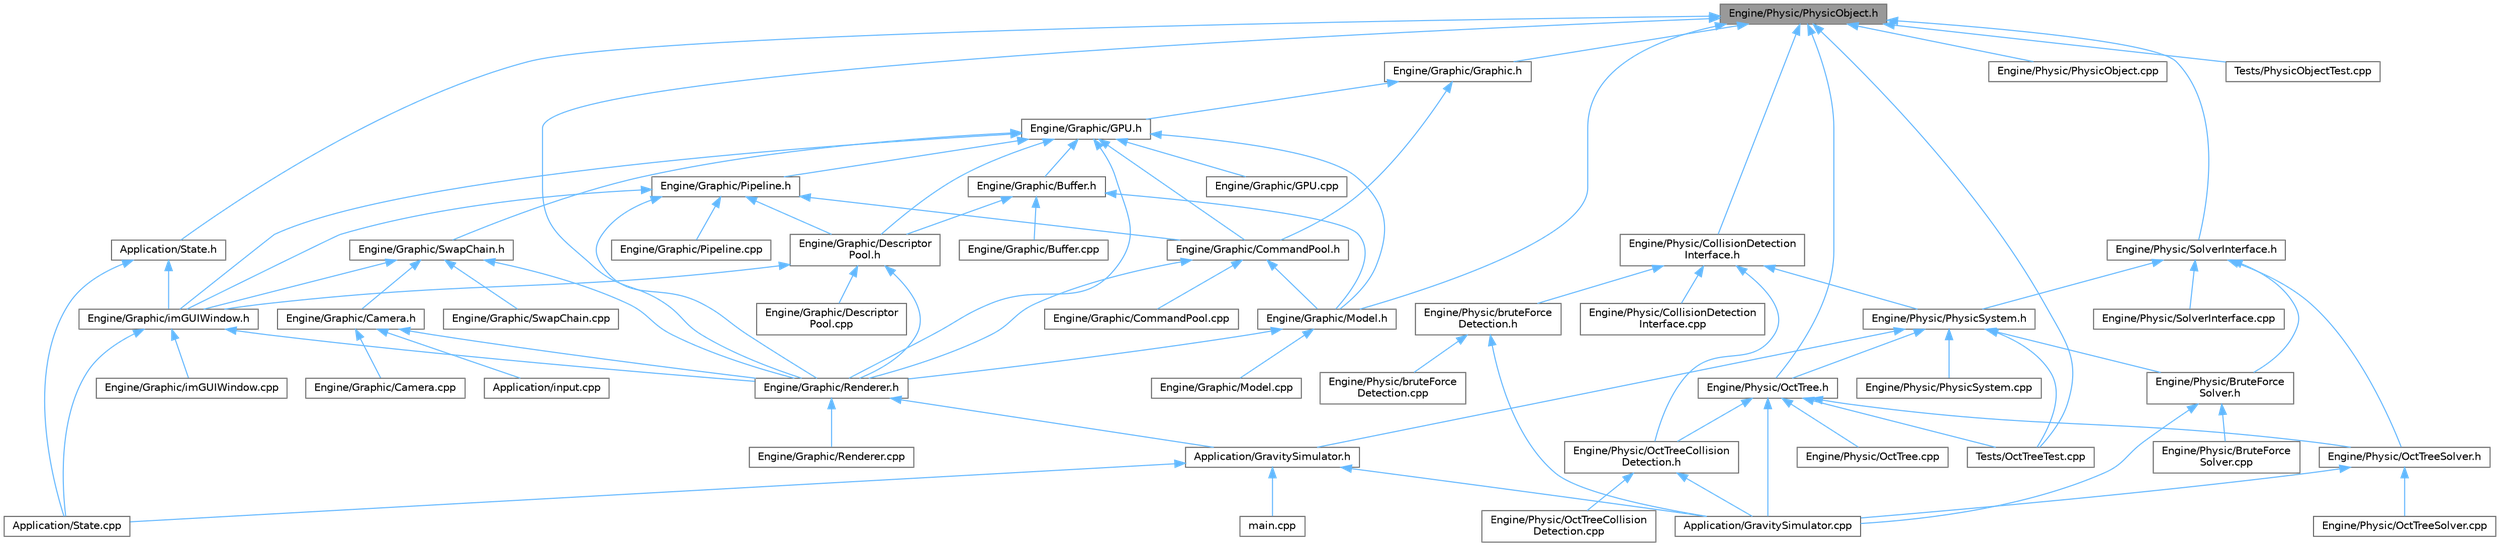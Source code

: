 digraph "Engine/Physic/PhysicObject.h"
{
 // LATEX_PDF_SIZE
  bgcolor="transparent";
  edge [fontname=Helvetica,fontsize=10,labelfontname=Helvetica,labelfontsize=10];
  node [fontname=Helvetica,fontsize=10,shape=box,height=0.2,width=0.4];
  Node1 [id="Node000001",label="Engine/Physic/PhysicObject.h",height=0.2,width=0.4,color="gray40", fillcolor="grey60", style="filled", fontcolor="black",tooltip="Define la clase PhysicObject para representar un objeto físico en la simulación, proporcionando métod..."];
  Node1 -> Node2 [id="edge1_Node000001_Node000002",dir="back",color="steelblue1",style="solid",tooltip=" "];
  Node2 [id="Node000002",label="Application/State.h",height=0.2,width=0.4,color="grey40", fillcolor="white", style="filled",URL="$_state_8h.html",tooltip="Define los estados y la máquina de estados para la aplicación."];
  Node2 -> Node3 [id="edge2_Node000002_Node000003",dir="back",color="steelblue1",style="solid",tooltip=" "];
  Node3 [id="Node000003",label="Application/State.cpp",height=0.2,width=0.4,color="grey40", fillcolor="white", style="filled",URL="$_state_8cpp.html",tooltip=" "];
  Node2 -> Node4 [id="edge3_Node000002_Node000004",dir="back",color="steelblue1",style="solid",tooltip=" "];
  Node4 [id="Node000004",label="Engine/Graphic/imGUIWindow.h",height=0.2,width=0.4,color="grey40", fillcolor="white", style="filled",URL="$im_g_u_i_window_8h.html",tooltip="Integra ImGui en la aplicación, gestionando la interfaz gráfica."];
  Node4 -> Node3 [id="edge4_Node000004_Node000003",dir="back",color="steelblue1",style="solid",tooltip=" "];
  Node4 -> Node5 [id="edge5_Node000004_Node000005",dir="back",color="steelblue1",style="solid",tooltip=" "];
  Node5 [id="Node000005",label="Engine/Graphic/Renderer.h",height=0.2,width=0.4,color="grey40", fillcolor="white", style="filled",URL="$_renderer_8h.html",tooltip="Define la clase Renderer, encargada de gestionar la renderización utilizando Vulkan."];
  Node5 -> Node6 [id="edge6_Node000005_Node000006",dir="back",color="steelblue1",style="solid",tooltip=" "];
  Node6 [id="Node000006",label="Application/GravitySimulator.h",height=0.2,width=0.4,color="grey40", fillcolor="white", style="filled",URL="$_gravity_simulator_8h.html",tooltip="Header para la simulación de gravedad."];
  Node6 -> Node7 [id="edge7_Node000006_Node000007",dir="back",color="steelblue1",style="solid",tooltip=" "];
  Node7 [id="Node000007",label="Application/GravitySimulator.cpp",height=0.2,width=0.4,color="grey40", fillcolor="white", style="filled",URL="$_gravity_simulator_8cpp.html",tooltip=" "];
  Node6 -> Node3 [id="edge8_Node000006_Node000003",dir="back",color="steelblue1",style="solid",tooltip=" "];
  Node6 -> Node8 [id="edge9_Node000006_Node000008",dir="back",color="steelblue1",style="solid",tooltip=" "];
  Node8 [id="Node000008",label="main.cpp",height=0.2,width=0.4,color="grey40", fillcolor="white", style="filled",URL="$main_8cpp.html",tooltip="Punto de entrada de la aplicación."];
  Node5 -> Node9 [id="edge10_Node000005_Node000009",dir="back",color="steelblue1",style="solid",tooltip=" "];
  Node9 [id="Node000009",label="Engine/Graphic/Renderer.cpp",height=0.2,width=0.4,color="grey40", fillcolor="white", style="filled",URL="$_renderer_8cpp.html",tooltip=" "];
  Node4 -> Node10 [id="edge11_Node000004_Node000010",dir="back",color="steelblue1",style="solid",tooltip=" "];
  Node10 [id="Node000010",label="Engine/Graphic/imGUIWindow.cpp",height=0.2,width=0.4,color="grey40", fillcolor="white", style="filled",URL="$im_g_u_i_window_8cpp.html",tooltip=" "];
  Node1 -> Node11 [id="edge12_Node000001_Node000011",dir="back",color="steelblue1",style="solid",tooltip=" "];
  Node11 [id="Node000011",label="Engine/Graphic/Graphic.h",height=0.2,width=0.4,color="grey40", fillcolor="white", style="filled",URL="$_graphic_8h.html",tooltip="Define las estructuras y constantes utilizadas en la gestión de recursos gráficos con Vulkan."];
  Node11 -> Node12 [id="edge13_Node000011_Node000012",dir="back",color="steelblue1",style="solid",tooltip=" "];
  Node12 [id="Node000012",label="Engine/Graphic/CommandPool.h",height=0.2,width=0.4,color="grey40", fillcolor="white", style="filled",URL="$_command_pool_8h.html",tooltip="Gestiona la creación y administración de un pool de comandos para la GPU."];
  Node12 -> Node13 [id="edge14_Node000012_Node000013",dir="back",color="steelblue1",style="solid",tooltip=" "];
  Node13 [id="Node000013",label="Engine/Graphic/CommandPool.cpp",height=0.2,width=0.4,color="grey40", fillcolor="white", style="filled",URL="$_command_pool_8cpp.html",tooltip=" "];
  Node12 -> Node14 [id="edge15_Node000012_Node000014",dir="back",color="steelblue1",style="solid",tooltip=" "];
  Node14 [id="Node000014",label="Engine/Graphic/Model.h",height=0.2,width=0.4,color="grey40", fillcolor="white", style="filled",URL="$_model_8h.html",tooltip="Define la clase Model para representar modelos 3D generados a partir de parámetros geométricos."];
  Node14 -> Node15 [id="edge16_Node000014_Node000015",dir="back",color="steelblue1",style="solid",tooltip=" "];
  Node15 [id="Node000015",label="Engine/Graphic/Model.cpp",height=0.2,width=0.4,color="grey40", fillcolor="white", style="filled",URL="$_model_8cpp.html",tooltip=" "];
  Node14 -> Node5 [id="edge17_Node000014_Node000005",dir="back",color="steelblue1",style="solid",tooltip=" "];
  Node12 -> Node5 [id="edge18_Node000012_Node000005",dir="back",color="steelblue1",style="solid",tooltip=" "];
  Node11 -> Node16 [id="edge19_Node000011_Node000016",dir="back",color="steelblue1",style="solid",tooltip=" "];
  Node16 [id="Node000016",label="Engine/Graphic/GPU.h",height=0.2,width=0.4,color="grey40", fillcolor="white", style="filled",URL="$_g_p_u_8h.html",tooltip="Gestiona los recursos de la GPU y la interacción con Vulkan, utilizando la ventana provista."];
  Node16 -> Node17 [id="edge20_Node000016_Node000017",dir="back",color="steelblue1",style="solid",tooltip=" "];
  Node17 [id="Node000017",label="Engine/Graphic/Buffer.h",height=0.2,width=0.4,color="grey40", fillcolor="white", style="filled",URL="$_buffer_8h.html",tooltip="Gestiona los buffers de Vulkan, permitiendo la creación, mapeo y escritura de datos."];
  Node17 -> Node18 [id="edge21_Node000017_Node000018",dir="back",color="steelblue1",style="solid",tooltip=" "];
  Node18 [id="Node000018",label="Engine/Graphic/Buffer.cpp",height=0.2,width=0.4,color="grey40", fillcolor="white", style="filled",URL="$_buffer_8cpp.html",tooltip=" "];
  Node17 -> Node19 [id="edge22_Node000017_Node000019",dir="back",color="steelblue1",style="solid",tooltip=" "];
  Node19 [id="Node000019",label="Engine/Graphic/Descriptor\lPool.h",height=0.2,width=0.4,color="grey40", fillcolor="white", style="filled",URL="$_descriptor_pool_8h.html",tooltip="Gestiona los conjuntos de descriptores para buffers uniformes y la configuración del pipeline gráfico..."];
  Node19 -> Node20 [id="edge23_Node000019_Node000020",dir="back",color="steelblue1",style="solid",tooltip=" "];
  Node20 [id="Node000020",label="Engine/Graphic/Descriptor\lPool.cpp",height=0.2,width=0.4,color="grey40", fillcolor="white", style="filled",URL="$_descriptor_pool_8cpp.html",tooltip=" "];
  Node19 -> Node5 [id="edge24_Node000019_Node000005",dir="back",color="steelblue1",style="solid",tooltip=" "];
  Node19 -> Node4 [id="edge25_Node000019_Node000004",dir="back",color="steelblue1",style="solid",tooltip=" "];
  Node17 -> Node14 [id="edge26_Node000017_Node000014",dir="back",color="steelblue1",style="solid",tooltip=" "];
  Node16 -> Node12 [id="edge27_Node000016_Node000012",dir="back",color="steelblue1",style="solid",tooltip=" "];
  Node16 -> Node19 [id="edge28_Node000016_Node000019",dir="back",color="steelblue1",style="solid",tooltip=" "];
  Node16 -> Node21 [id="edge29_Node000016_Node000021",dir="back",color="steelblue1",style="solid",tooltip=" "];
  Node21 [id="Node000021",label="Engine/Graphic/GPU.cpp",height=0.2,width=0.4,color="grey40", fillcolor="white", style="filled",URL="$_g_p_u_8cpp.html",tooltip=" "];
  Node16 -> Node14 [id="edge30_Node000016_Node000014",dir="back",color="steelblue1",style="solid",tooltip=" "];
  Node16 -> Node22 [id="edge31_Node000016_Node000022",dir="back",color="steelblue1",style="solid",tooltip=" "];
  Node22 [id="Node000022",label="Engine/Graphic/Pipeline.h",height=0.2,width=0.4,color="grey40", fillcolor="white", style="filled",URL="$_pipeline_8h.html",tooltip="Gestiona la creación y configuración del pipeline gráfico de Vulkan."];
  Node22 -> Node12 [id="edge32_Node000022_Node000012",dir="back",color="steelblue1",style="solid",tooltip=" "];
  Node22 -> Node19 [id="edge33_Node000022_Node000019",dir="back",color="steelblue1",style="solid",tooltip=" "];
  Node22 -> Node23 [id="edge34_Node000022_Node000023",dir="back",color="steelblue1",style="solid",tooltip=" "];
  Node23 [id="Node000023",label="Engine/Graphic/Pipeline.cpp",height=0.2,width=0.4,color="grey40", fillcolor="white", style="filled",URL="$_pipeline_8cpp.html",tooltip=" "];
  Node22 -> Node5 [id="edge35_Node000022_Node000005",dir="back",color="steelblue1",style="solid",tooltip=" "];
  Node22 -> Node4 [id="edge36_Node000022_Node000004",dir="back",color="steelblue1",style="solid",tooltip=" "];
  Node16 -> Node5 [id="edge37_Node000016_Node000005",dir="back",color="steelblue1",style="solid",tooltip=" "];
  Node16 -> Node24 [id="edge38_Node000016_Node000024",dir="back",color="steelblue1",style="solid",tooltip=" "];
  Node24 [id="Node000024",label="Engine/Graphic/SwapChain.h",height=0.2,width=0.4,color="grey40", fillcolor="white", style="filled",URL="$_swap_chain_8h.html",tooltip="Gestiona el intercambio de imágenes y recursos de presentación en Vulkan."];
  Node24 -> Node25 [id="edge39_Node000024_Node000025",dir="back",color="steelblue1",style="solid",tooltip=" "];
  Node25 [id="Node000025",label="Engine/Graphic/Camera.h",height=0.2,width=0.4,color="grey40", fillcolor="white", style="filled",URL="$_camera_8h.html",tooltip="Gestiona la cámara de la escena, proporcionando métodos para actualizar la vista y la proyección."];
  Node25 -> Node26 [id="edge40_Node000025_Node000026",dir="back",color="steelblue1",style="solid",tooltip=" "];
  Node26 [id="Node000026",label="Application/input.cpp",height=0.2,width=0.4,color="grey40", fillcolor="white", style="filled",URL="$input_8cpp.html",tooltip=" "];
  Node25 -> Node27 [id="edge41_Node000025_Node000027",dir="back",color="steelblue1",style="solid",tooltip=" "];
  Node27 [id="Node000027",label="Engine/Graphic/Camera.cpp",height=0.2,width=0.4,color="grey40", fillcolor="white", style="filled",URL="$_camera_8cpp.html",tooltip=" "];
  Node25 -> Node5 [id="edge42_Node000025_Node000005",dir="back",color="steelblue1",style="solid",tooltip=" "];
  Node24 -> Node5 [id="edge43_Node000024_Node000005",dir="back",color="steelblue1",style="solid",tooltip=" "];
  Node24 -> Node28 [id="edge44_Node000024_Node000028",dir="back",color="steelblue1",style="solid",tooltip=" "];
  Node28 [id="Node000028",label="Engine/Graphic/SwapChain.cpp",height=0.2,width=0.4,color="grey40", fillcolor="white", style="filled",URL="$_swap_chain_8cpp.html",tooltip=" "];
  Node24 -> Node4 [id="edge45_Node000024_Node000004",dir="back",color="steelblue1",style="solid",tooltip=" "];
  Node16 -> Node4 [id="edge46_Node000016_Node000004",dir="back",color="steelblue1",style="solid",tooltip=" "];
  Node1 -> Node14 [id="edge47_Node000001_Node000014",dir="back",color="steelblue1",style="solid",tooltip=" "];
  Node1 -> Node5 [id="edge48_Node000001_Node000005",dir="back",color="steelblue1",style="solid",tooltip=" "];
  Node1 -> Node29 [id="edge49_Node000001_Node000029",dir="back",color="steelblue1",style="solid",tooltip=" "];
  Node29 [id="Node000029",label="Engine/Physic/CollisionDetection\lInterface.h",height=0.2,width=0.4,color="grey40", fillcolor="white", style="filled",URL="$_collision_detection_interface_8h.html",tooltip="Define una interfaz para la detección de colisiones en la simulación física."];
  Node29 -> Node30 [id="edge50_Node000029_Node000030",dir="back",color="steelblue1",style="solid",tooltip=" "];
  Node30 [id="Node000030",label="Engine/Physic/CollisionDetection\lInterface.cpp",height=0.2,width=0.4,color="grey40", fillcolor="white", style="filled",URL="$_collision_detection_interface_8cpp.html",tooltip=" "];
  Node29 -> Node31 [id="edge51_Node000029_Node000031",dir="back",color="steelblue1",style="solid",tooltip=" "];
  Node31 [id="Node000031",label="Engine/Physic/OctTreeCollision\lDetection.h",height=0.2,width=0.4,color="grey40", fillcolor="white", style="filled",URL="$_oct_tree_collision_detection_8h.html",tooltip="Implementa una detección de colisiones utilizando un árbol octal (OctTree) para optimizar la simulaci..."];
  Node31 -> Node7 [id="edge52_Node000031_Node000007",dir="back",color="steelblue1",style="solid",tooltip=" "];
  Node31 -> Node32 [id="edge53_Node000031_Node000032",dir="back",color="steelblue1",style="solid",tooltip=" "];
  Node32 [id="Node000032",label="Engine/Physic/OctTreeCollision\lDetection.cpp",height=0.2,width=0.4,color="grey40", fillcolor="white", style="filled",URL="$_oct_tree_collision_detection_8cpp.html",tooltip=" "];
  Node29 -> Node33 [id="edge54_Node000029_Node000033",dir="back",color="steelblue1",style="solid",tooltip=" "];
  Node33 [id="Node000033",label="Engine/Physic/PhysicSystem.h",height=0.2,width=0.4,color="grey40", fillcolor="white", style="filled",URL="$_physic_system_8h.html",tooltip="Gestiona la simulación física utilizando un algoritmo de detección de colisiones y un solver para act..."];
  Node33 -> Node6 [id="edge55_Node000033_Node000006",dir="back",color="steelblue1",style="solid",tooltip=" "];
  Node33 -> Node34 [id="edge56_Node000033_Node000034",dir="back",color="steelblue1",style="solid",tooltip=" "];
  Node34 [id="Node000034",label="Engine/Physic/BruteForce\lSolver.h",height=0.2,width=0.4,color="grey40", fillcolor="white", style="filled",URL="$_brute_force_solver_8h.html",tooltip="Implementa un solver de simulación física usando el enfoque de fuerza bruta."];
  Node34 -> Node7 [id="edge57_Node000034_Node000007",dir="back",color="steelblue1",style="solid",tooltip=" "];
  Node34 -> Node35 [id="edge58_Node000034_Node000035",dir="back",color="steelblue1",style="solid",tooltip=" "];
  Node35 [id="Node000035",label="Engine/Physic/BruteForce\lSolver.cpp",height=0.2,width=0.4,color="grey40", fillcolor="white", style="filled",URL="$_brute_force_solver_8cpp.html",tooltip=" "];
  Node33 -> Node36 [id="edge59_Node000033_Node000036",dir="back",color="steelblue1",style="solid",tooltip=" "];
  Node36 [id="Node000036",label="Engine/Physic/OctTree.h",height=0.2,width=0.4,color="grey40", fillcolor="white", style="filled",URL="$_oct_tree_8h.html",tooltip="Define la clase OctTree para gestionar la partición espacial de objetos físicos mediante un árbol oct..."];
  Node36 -> Node7 [id="edge60_Node000036_Node000007",dir="back",color="steelblue1",style="solid",tooltip=" "];
  Node36 -> Node37 [id="edge61_Node000036_Node000037",dir="back",color="steelblue1",style="solid",tooltip=" "];
  Node37 [id="Node000037",label="Engine/Physic/OctTree.cpp",height=0.2,width=0.4,color="grey40", fillcolor="white", style="filled",URL="$_oct_tree_8cpp.html",tooltip=" "];
  Node36 -> Node31 [id="edge62_Node000036_Node000031",dir="back",color="steelblue1",style="solid",tooltip=" "];
  Node36 -> Node38 [id="edge63_Node000036_Node000038",dir="back",color="steelblue1",style="solid",tooltip=" "];
  Node38 [id="Node000038",label="Engine/Physic/OctTreeSolver.h",height=0.2,width=0.4,color="grey40", fillcolor="white", style="filled",URL="$_oct_tree_solver_8h.html",tooltip="Implementa un solver de simulación física utilizando un árbol octal para resolver las interacciones e..."];
  Node38 -> Node7 [id="edge64_Node000038_Node000007",dir="back",color="steelblue1",style="solid",tooltip=" "];
  Node38 -> Node39 [id="edge65_Node000038_Node000039",dir="back",color="steelblue1",style="solid",tooltip=" "];
  Node39 [id="Node000039",label="Engine/Physic/OctTreeSolver.cpp",height=0.2,width=0.4,color="grey40", fillcolor="white", style="filled",URL="$_oct_tree_solver_8cpp.html",tooltip=" "];
  Node36 -> Node40 [id="edge66_Node000036_Node000040",dir="back",color="steelblue1",style="solid",tooltip=" "];
  Node40 [id="Node000040",label="Tests/OctTreeTest.cpp",height=0.2,width=0.4,color="grey40", fillcolor="white", style="filled",URL="$_oct_tree_test_8cpp.html",tooltip=" "];
  Node33 -> Node41 [id="edge67_Node000033_Node000041",dir="back",color="steelblue1",style="solid",tooltip=" "];
  Node41 [id="Node000041",label="Engine/Physic/PhysicSystem.cpp",height=0.2,width=0.4,color="grey40", fillcolor="white", style="filled",URL="$_physic_system_8cpp.html",tooltip=" "];
  Node33 -> Node40 [id="edge68_Node000033_Node000040",dir="back",color="steelblue1",style="solid",tooltip=" "];
  Node29 -> Node42 [id="edge69_Node000029_Node000042",dir="back",color="steelblue1",style="solid",tooltip=" "];
  Node42 [id="Node000042",label="Engine/Physic/bruteForce\lDetection.h",height=0.2,width=0.4,color="grey40", fillcolor="white", style="filled",URL="$brute_force_detection_8h.html",tooltip="Implementa la detección de colisiones utilizando el método de fuerza bruta."];
  Node42 -> Node7 [id="edge70_Node000042_Node000007",dir="back",color="steelblue1",style="solid",tooltip=" "];
  Node42 -> Node43 [id="edge71_Node000042_Node000043",dir="back",color="steelblue1",style="solid",tooltip=" "];
  Node43 [id="Node000043",label="Engine/Physic/bruteForce\lDetection.cpp",height=0.2,width=0.4,color="grey40", fillcolor="white", style="filled",URL="$brute_force_detection_8cpp.html",tooltip=" "];
  Node1 -> Node36 [id="edge72_Node000001_Node000036",dir="back",color="steelblue1",style="solid",tooltip=" "];
  Node1 -> Node44 [id="edge73_Node000001_Node000044",dir="back",color="steelblue1",style="solid",tooltip=" "];
  Node44 [id="Node000044",label="Engine/Physic/PhysicObject.cpp",height=0.2,width=0.4,color="grey40", fillcolor="white", style="filled",URL="$_physic_object_8cpp.html",tooltip=" "];
  Node1 -> Node45 [id="edge74_Node000001_Node000045",dir="back",color="steelblue1",style="solid",tooltip=" "];
  Node45 [id="Node000045",label="Engine/Physic/SolverInterface.h",height=0.2,width=0.4,color="grey40", fillcolor="white", style="filled",URL="$_solver_interface_8h.html",tooltip="Define una interfaz para implementar métodos de resolución de la simulación física."];
  Node45 -> Node34 [id="edge75_Node000045_Node000034",dir="back",color="steelblue1",style="solid",tooltip=" "];
  Node45 -> Node38 [id="edge76_Node000045_Node000038",dir="back",color="steelblue1",style="solid",tooltip=" "];
  Node45 -> Node33 [id="edge77_Node000045_Node000033",dir="back",color="steelblue1",style="solid",tooltip=" "];
  Node45 -> Node46 [id="edge78_Node000045_Node000046",dir="back",color="steelblue1",style="solid",tooltip=" "];
  Node46 [id="Node000046",label="Engine/Physic/SolverInterface.cpp",height=0.2,width=0.4,color="grey40", fillcolor="white", style="filled",URL="$_solver_interface_8cpp.html",tooltip=" "];
  Node1 -> Node40 [id="edge79_Node000001_Node000040",dir="back",color="steelblue1",style="solid",tooltip=" "];
  Node1 -> Node47 [id="edge80_Node000001_Node000047",dir="back",color="steelblue1",style="solid",tooltip=" "];
  Node47 [id="Node000047",label="Tests/PhysicObjectTest.cpp",height=0.2,width=0.4,color="grey40", fillcolor="white", style="filled",URL="$_physic_object_test_8cpp.html",tooltip=" "];
}
